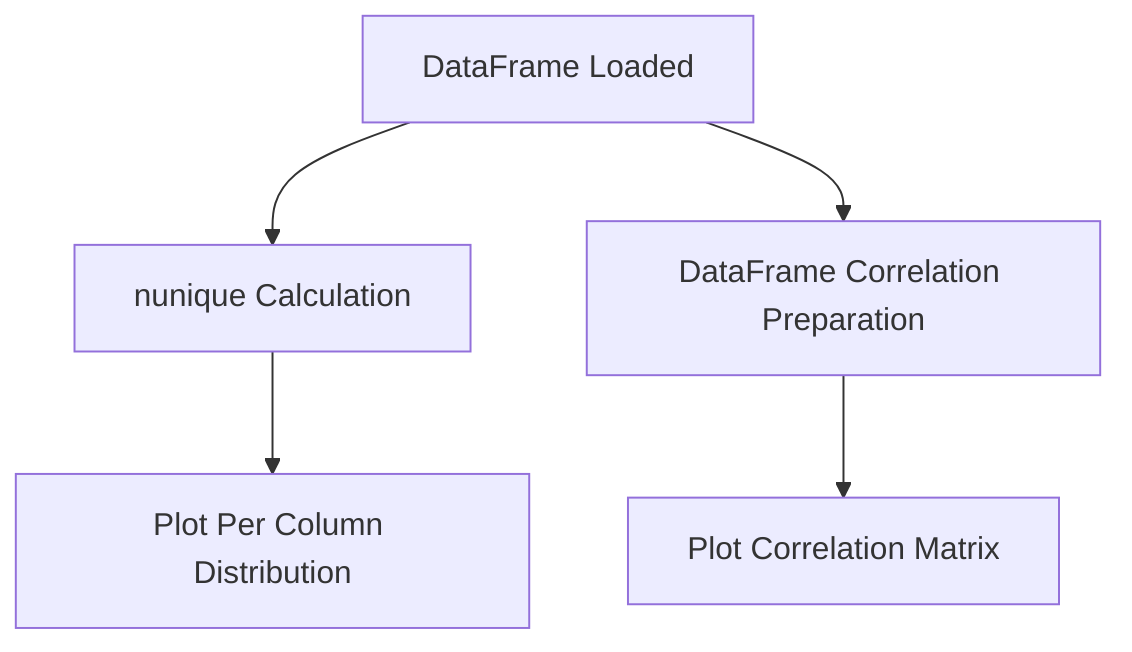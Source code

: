 flowchart TD
    %% Node to represent the DataFrame (df)
    df["DataFrame Loaded"]
    
    %% Node to represent calculation of unique values in columns
    df_nunique["nunique Calculation"]
    df --> df_nunique
    
    %% Node for filtering and plotting distribution
    plotPerColumnDistribution["Plot Per Column Distribution"]
    df_nunique --> plotPerColumnDistribution
    
    %% Node for correlation matrix plot preparation
    df_corr["DataFrame Correlation Preparation"]
    df --> df_corr
    
    %% Node for plotting correlation matrix
    plotCorrelationMatrix["Plot Correlation Matrix"]
    df_corr --> plotCorrelationMatrix